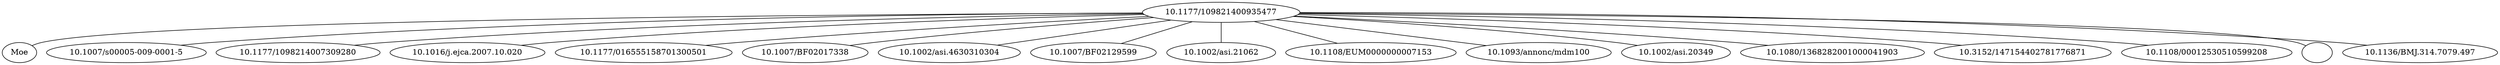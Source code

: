strict graph mind_map137 {
	"10.1177/109821400935477" -- Moe
	"10.1177/109821400935477" -- "10.1007/s00005-009-0001-5"
	"10.1177/109821400935477" -- "10.1177/1098214007309280"
	"10.1177/109821400935477" -- "10.1016/j.ejca.2007.10.020"
	"10.1177/109821400935477" -- "10.1177/016555158701300501"
	"10.1177/109821400935477" -- "10.1007/BF02017338"
	"10.1177/109821400935477" -- "10.1002/asi.4630310304"
	"10.1177/109821400935477" -- "10.1007/BF02129599"
	"10.1177/109821400935477" -- "10.1002/asi.21062"
	"10.1177/109821400935477" -- "10.1108/EUM0000000007153"
	"10.1177/109821400935477" -- "10.1093/annonc/mdm100"
	"10.1177/109821400935477" -- "10.1002/asi.20349"
	"10.1177/109821400935477" -- "10.1080/1368282001000041903"
	"10.1177/109821400935477" -- "10.3152/147154402781776871"
	"10.1177/109821400935477" -- "10.1108/00012530510599208"
	"10.1177/109821400935477" -- ""
	"10.1177/109821400935477" -- "10.1136/BMJ.314.7079.497"
}
